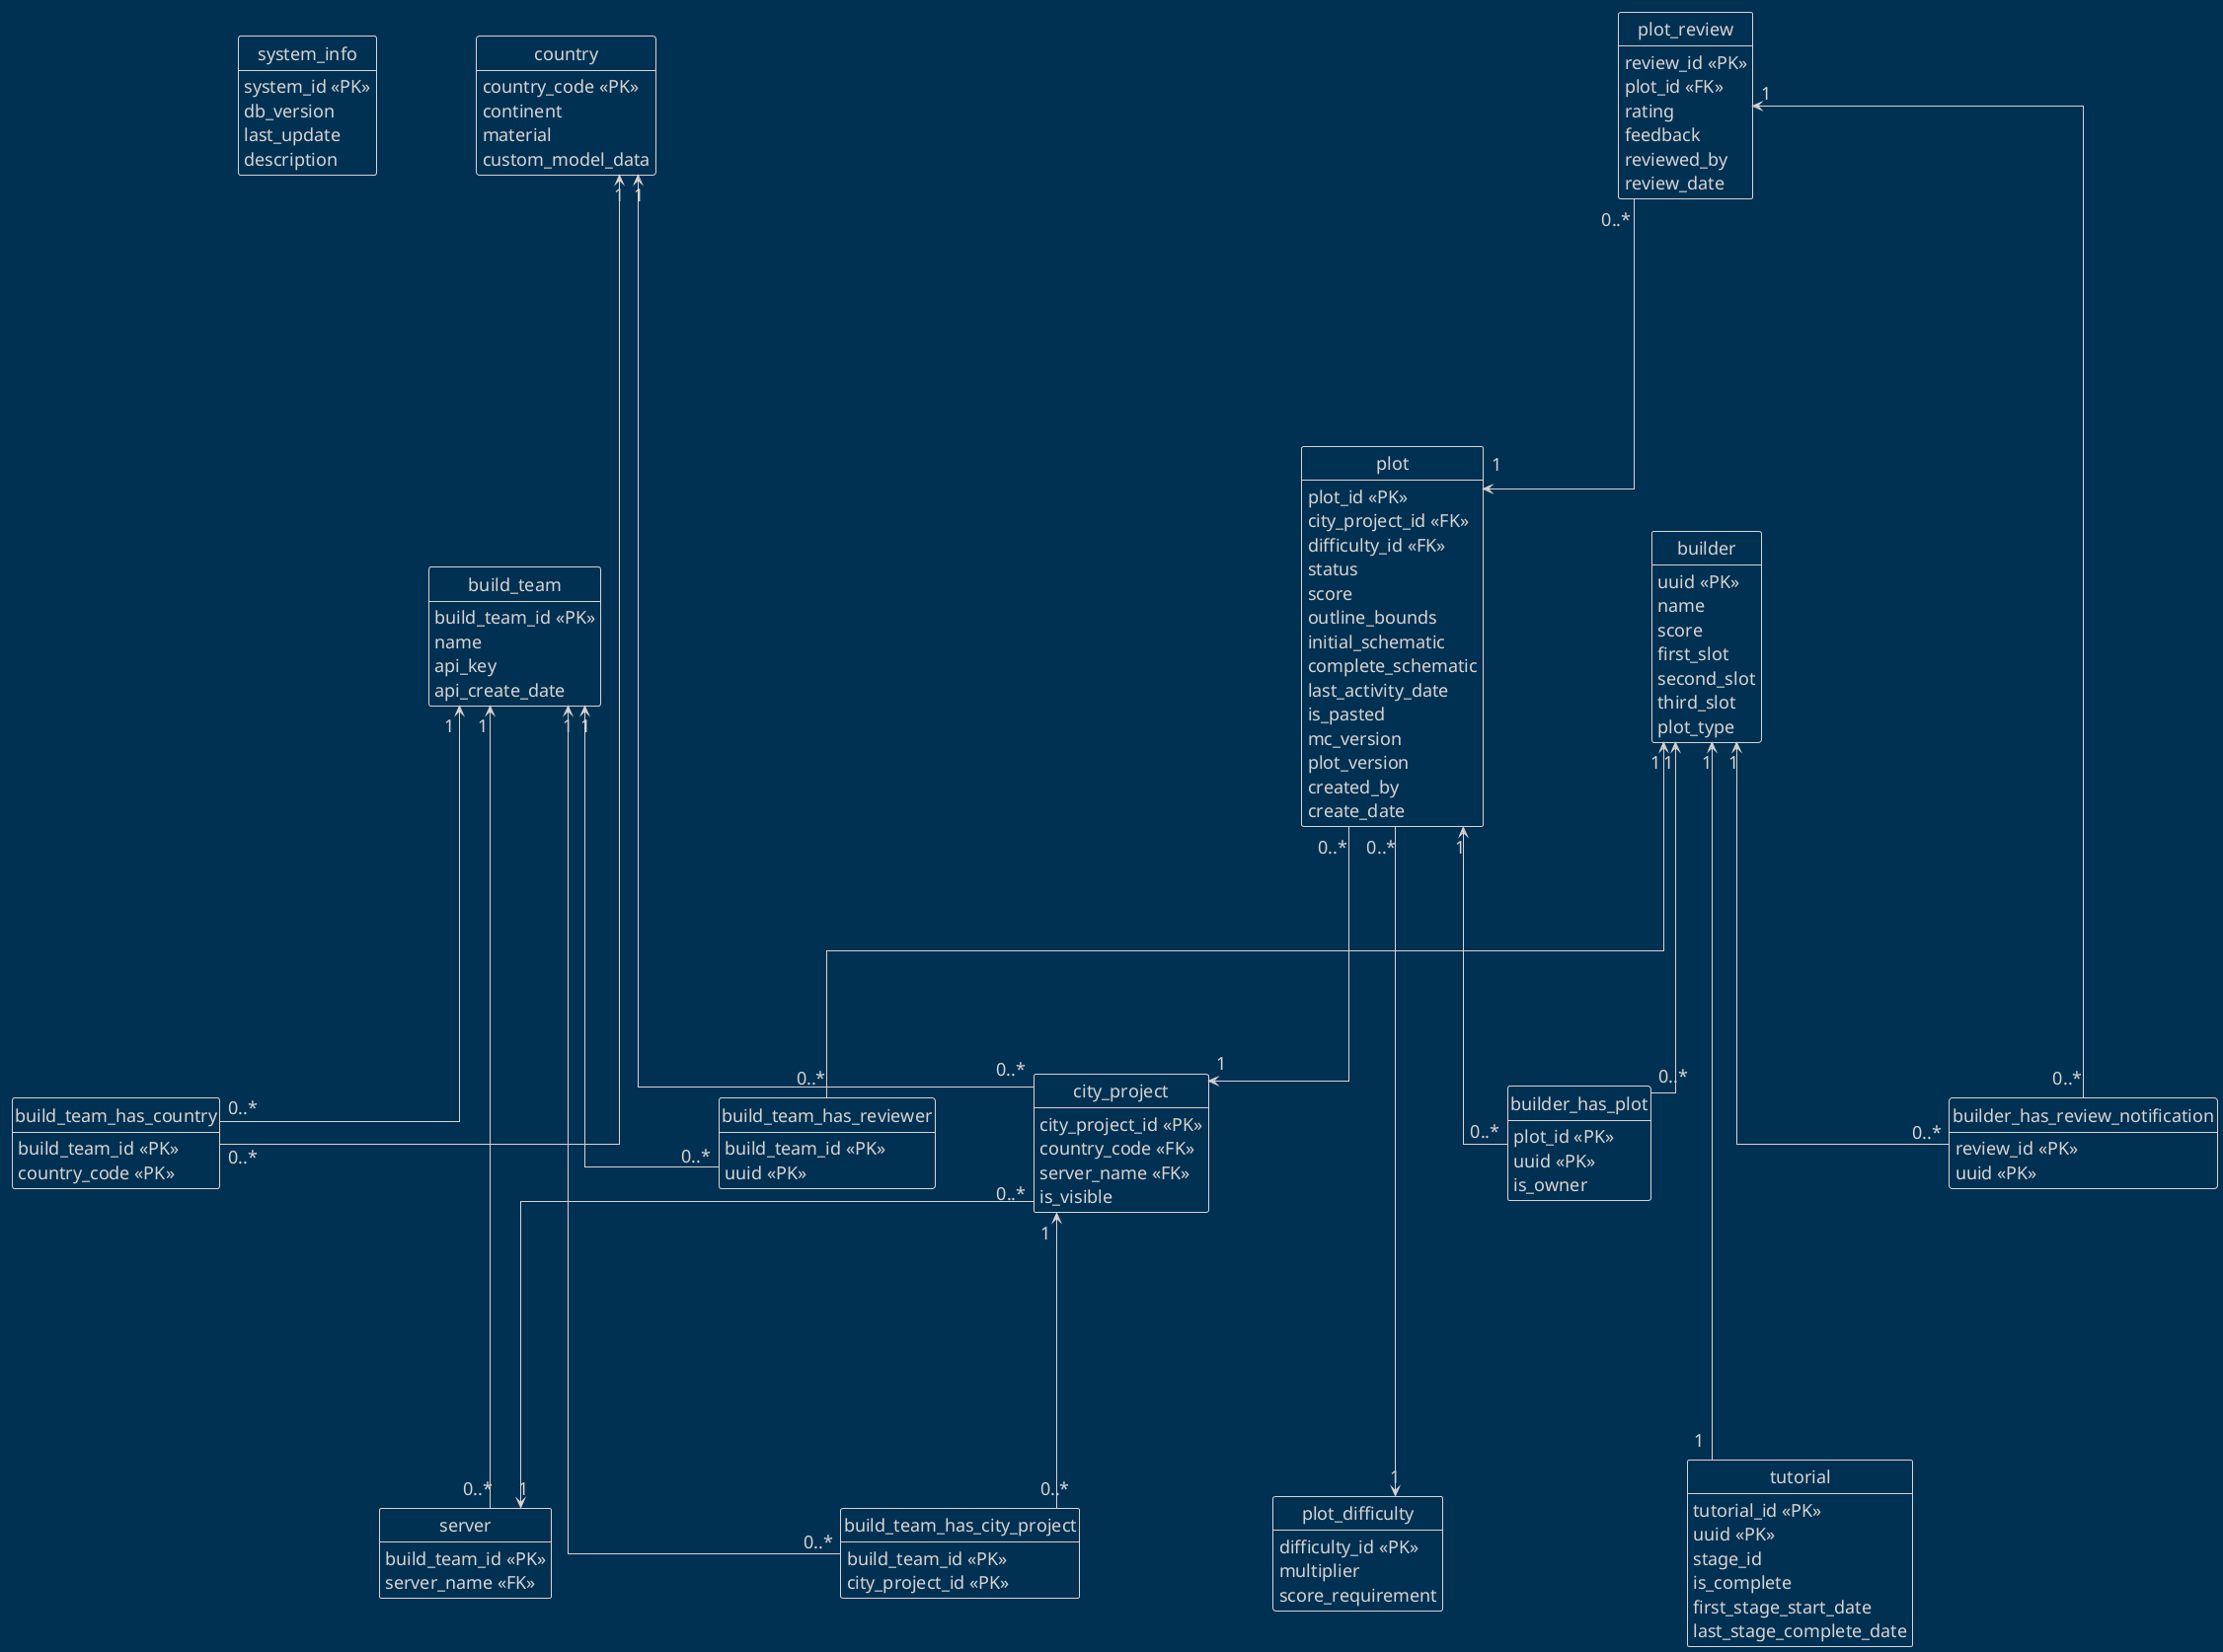 @startuml
skinparam nodesep 100
skinparam ranksep 250
skinparam defaultFontSize 18

skinparam linetype ortho

hide circle
hide empty members
!theme blueprint

entity system_info {
    system_id <<PK>>
    db_version
    last_update
    description
}

entity build_team {
    build_team_id <<PK>>
    name
    api_key
    api_create_date
}

entity server {
    build_team_id <<PK>>
    server_name <<FK>>
}

entity country {
    country_code <<PK>>
    continent
    material
    custom_model_data
}

entity city_project {
    city_project_id <<PK>>
    country_code <<FK>>
    server_name <<FK>>
    is_visible
}

entity builder {
    uuid <<PK>>
    name
    score
    first_slot
    second_slot
    third_slot
    plot_type
}

entity plot_difficulty {
    difficulty_id <<PK>>
    multiplier
    score_requirement
}

entity plot {
    plot_id <<PK>>
    city_project_id <<FK>>
    difficulty_id <<FK>>
    status
    score
    outline_bounds
    initial_schematic
    complete_schematic
    last_activity_date
    is_pasted
    mc_version
    plot_version
    created_by
    create_date
}

entity tutorial {
    tutorial_id <<PK>>
    uuid <<PK>>
    stage_id
    is_complete
    first_stage_start_date
    last_stage_complete_date
}

entity plot_review {
    review_id <<PK>>
    plot_id <<FK>>
    rating
    feedback
    reviewed_by
    review_date
}

entity build_team_has_country {
    build_team_id <<PK>>
    country_code <<PK>>
}

entity build_team_has_city_project {
    build_team_id <<PK>>
    city_project_id <<PK>>
}

entity build_team_has_reviewer {
    build_team_id <<PK>>
    uuid <<PK>>
}

entity builder_has_review_notification {
    review_id <<PK>>
    uuid <<PK>>
}

entity builder_has_plot {
    plot_id <<PK>>
    uuid <<PK>>
    is_owner
}

build_team "1" <-- "0..*" build_team_has_city_project
build_team "1" <-- "0..*" build_team_has_country
build_team "1" <-- "0..*" build_team_has_reviewer
build_team "1" <-- "0..*" server

country "1" <--- "0..*" city_project
country "1" <--- "0..*" build_team_has_country

city_project "1" <-- "0..*" build_team_has_city_project
city_project "0..*" --> "1" server

plot_review "1" <-- "0..*" builder_has_review_notification
plot_review "0..*" --> "1" plot

builder "1" <-- "0..*" build_team_has_reviewer
builder "1" <--- "1" tutorial
builder "1" <-- "0..*" builder_has_review_notification
builder "1" <-- "0..*" builder_has_plot

plot "0..*" --> "1" city_project
plot "0..*" ---> "1" plot_difficulty
plot "1" <-- "0..*" builder_has_plot
@enduml